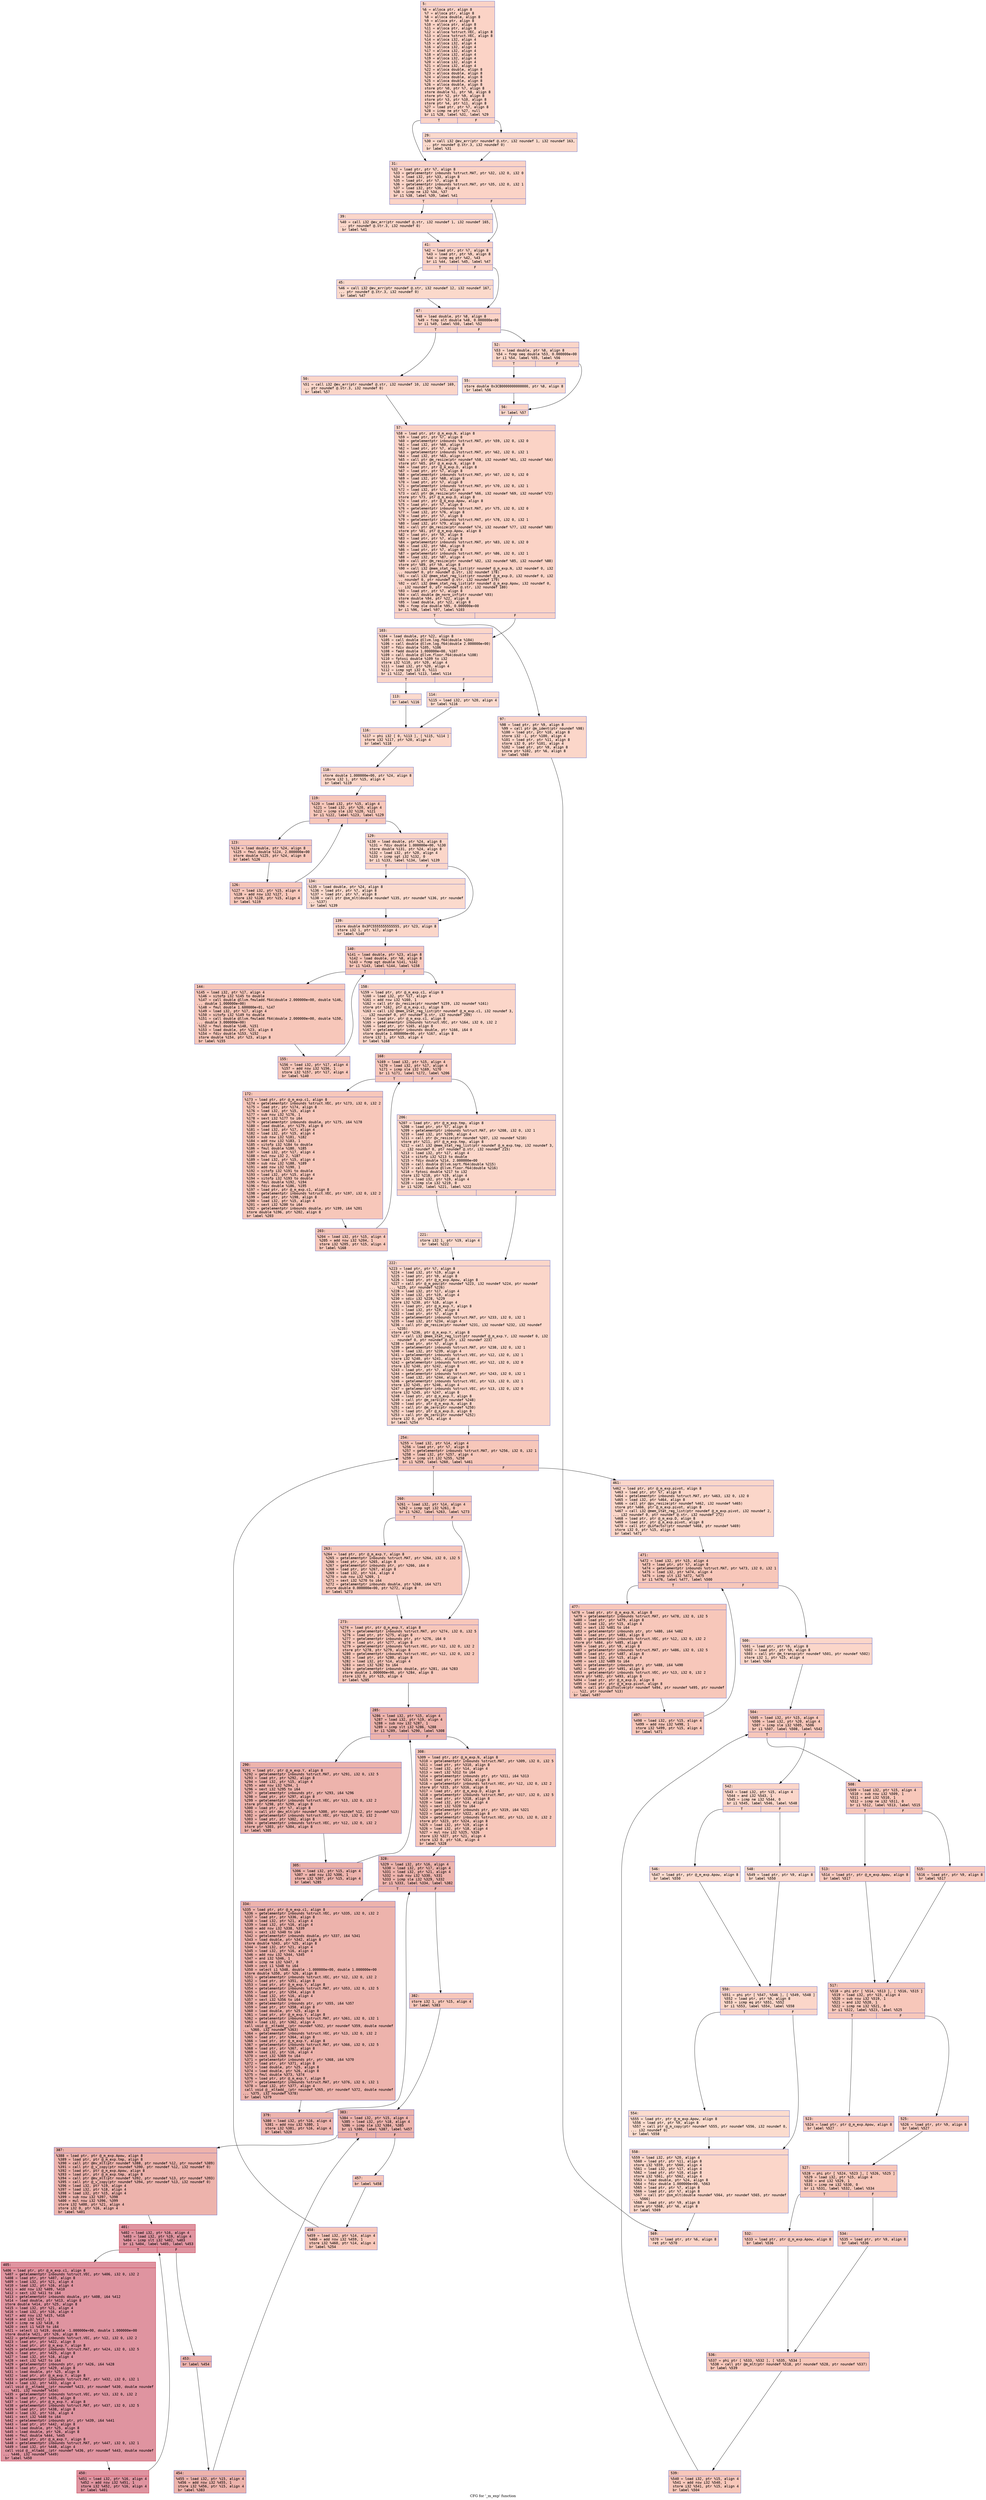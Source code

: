 digraph "CFG for '_m_exp' function" {
	label="CFG for '_m_exp' function";

	Node0x6000000932a0 [shape=record,color="#3d50c3ff", style=filled, fillcolor="#f59c7d70" fontname="Courier",label="{5:\l|  %6 = alloca ptr, align 8\l  %7 = alloca ptr, align 8\l  %8 = alloca double, align 8\l  %9 = alloca ptr, align 8\l  %10 = alloca ptr, align 8\l  %11 = alloca ptr, align 8\l  %12 = alloca %struct.VEC, align 8\l  %13 = alloca %struct.VEC, align 8\l  %14 = alloca i32, align 4\l  %15 = alloca i32, align 4\l  %16 = alloca i32, align 4\l  %17 = alloca i32, align 4\l  %18 = alloca i32, align 4\l  %19 = alloca i32, align 4\l  %20 = alloca i32, align 4\l  %21 = alloca i32, align 4\l  %22 = alloca double, align 8\l  %23 = alloca double, align 8\l  %24 = alloca double, align 8\l  %25 = alloca double, align 8\l  %26 = alloca double, align 8\l  store ptr %0, ptr %7, align 8\l  store double %1, ptr %8, align 8\l  store ptr %2, ptr %9, align 8\l  store ptr %3, ptr %10, align 8\l  store ptr %4, ptr %11, align 8\l  %27 = load ptr, ptr %7, align 8\l  %28 = icmp ne ptr %27, null\l  br i1 %28, label %31, label %29\l|{<s0>T|<s1>F}}"];
	Node0x6000000932a0:s0 -> Node0x600000093340[tooltip="5 -> 31\nProbability 62.50%" ];
	Node0x6000000932a0:s1 -> Node0x6000000932f0[tooltip="5 -> 29\nProbability 37.50%" ];
	Node0x6000000932f0 [shape=record,color="#3d50c3ff", style=filled, fillcolor="#f7a88970" fontname="Courier",label="{29:\l|  %30 = call i32 @ev_err(ptr noundef @.str, i32 noundef 1, i32 noundef 163,\l... ptr noundef @.str.3, i32 noundef 0)\l  br label %31\l}"];
	Node0x6000000932f0 -> Node0x600000093340[tooltip="29 -> 31\nProbability 100.00%" ];
	Node0x600000093340 [shape=record,color="#3d50c3ff", style=filled, fillcolor="#f59c7d70" fontname="Courier",label="{31:\l|  %32 = load ptr, ptr %7, align 8\l  %33 = getelementptr inbounds %struct.MAT, ptr %32, i32 0, i32 0\l  %34 = load i32, ptr %33, align 8\l  %35 = load ptr, ptr %7, align 8\l  %36 = getelementptr inbounds %struct.MAT, ptr %35, i32 0, i32 1\l  %37 = load i32, ptr %36, align 4\l  %38 = icmp ne i32 %34, %37\l  br i1 %38, label %39, label %41\l|{<s0>T|<s1>F}}"];
	Node0x600000093340:s0 -> Node0x600000093390[tooltip="31 -> 39\nProbability 50.00%" ];
	Node0x600000093340:s1 -> Node0x6000000933e0[tooltip="31 -> 41\nProbability 50.00%" ];
	Node0x600000093390 [shape=record,color="#3d50c3ff", style=filled, fillcolor="#f6a38570" fontname="Courier",label="{39:\l|  %40 = call i32 @ev_err(ptr noundef @.str, i32 noundef 1, i32 noundef 165,\l... ptr noundef @.str.3, i32 noundef 0)\l  br label %41\l}"];
	Node0x600000093390 -> Node0x6000000933e0[tooltip="39 -> 41\nProbability 100.00%" ];
	Node0x6000000933e0 [shape=record,color="#3d50c3ff", style=filled, fillcolor="#f59c7d70" fontname="Courier",label="{41:\l|  %42 = load ptr, ptr %7, align 8\l  %43 = load ptr, ptr %9, align 8\l  %44 = icmp eq ptr %42, %43\l  br i1 %44, label %45, label %47\l|{<s0>T|<s1>F}}"];
	Node0x6000000933e0:s0 -> Node0x600000093430[tooltip="41 -> 45\nProbability 37.50%" ];
	Node0x6000000933e0:s1 -> Node0x600000093480[tooltip="41 -> 47\nProbability 62.50%" ];
	Node0x600000093430 [shape=record,color="#3d50c3ff", style=filled, fillcolor="#f7a88970" fontname="Courier",label="{45:\l|  %46 = call i32 @ev_err(ptr noundef @.str, i32 noundef 12, i32 noundef 167,\l... ptr noundef @.str.3, i32 noundef 0)\l  br label %47\l}"];
	Node0x600000093430 -> Node0x600000093480[tooltip="45 -> 47\nProbability 100.00%" ];
	Node0x600000093480 [shape=record,color="#3d50c3ff", style=filled, fillcolor="#f59c7d70" fontname="Courier",label="{47:\l|  %48 = load double, ptr %8, align 8\l  %49 = fcmp olt double %48, 0.000000e+00\l  br i1 %49, label %50, label %52\l|{<s0>T|<s1>F}}"];
	Node0x600000093480:s0 -> Node0x6000000934d0[tooltip="47 -> 50\nProbability 50.00%" ];
	Node0x600000093480:s1 -> Node0x600000093520[tooltip="47 -> 52\nProbability 50.00%" ];
	Node0x6000000934d0 [shape=record,color="#3d50c3ff", style=filled, fillcolor="#f6a38570" fontname="Courier",label="{50:\l|  %51 = call i32 @ev_err(ptr noundef @.str, i32 noundef 10, i32 noundef 169,\l... ptr noundef @.str.3, i32 noundef 0)\l  br label %57\l}"];
	Node0x6000000934d0 -> Node0x600000093610[tooltip="50 -> 57\nProbability 100.00%" ];
	Node0x600000093520 [shape=record,color="#3d50c3ff", style=filled, fillcolor="#f6a38570" fontname="Courier",label="{52:\l|  %53 = load double, ptr %8, align 8\l  %54 = fcmp oeq double %53, 0.000000e+00\l  br i1 %54, label %55, label %56\l|{<s0>T|<s1>F}}"];
	Node0x600000093520:s0 -> Node0x600000093570[tooltip="52 -> 55\nProbability 62.50%" ];
	Node0x600000093520:s1 -> Node0x6000000935c0[tooltip="52 -> 56\nProbability 37.50%" ];
	Node0x600000093570 [shape=record,color="#3d50c3ff", style=filled, fillcolor="#f7ac8e70" fontname="Courier",label="{55:\l|  store double 0x3CB0000000000000, ptr %8, align 8\l  br label %56\l}"];
	Node0x600000093570 -> Node0x6000000935c0[tooltip="55 -> 56\nProbability 100.00%" ];
	Node0x6000000935c0 [shape=record,color="#3d50c3ff", style=filled, fillcolor="#f6a38570" fontname="Courier",label="{56:\l|  br label %57\l}"];
	Node0x6000000935c0 -> Node0x600000093610[tooltip="56 -> 57\nProbability 100.00%" ];
	Node0x600000093610 [shape=record,color="#3d50c3ff", style=filled, fillcolor="#f59c7d70" fontname="Courier",label="{57:\l|  %58 = load ptr, ptr @_m_exp.N, align 8\l  %59 = load ptr, ptr %7, align 8\l  %60 = getelementptr inbounds %struct.MAT, ptr %59, i32 0, i32 0\l  %61 = load i32, ptr %60, align 8\l  %62 = load ptr, ptr %7, align 8\l  %63 = getelementptr inbounds %struct.MAT, ptr %62, i32 0, i32 1\l  %64 = load i32, ptr %63, align 4\l  %65 = call ptr @m_resize(ptr noundef %58, i32 noundef %61, i32 noundef %64)\l  store ptr %65, ptr @_m_exp.N, align 8\l  %66 = load ptr, ptr @_m_exp.D, align 8\l  %67 = load ptr, ptr %7, align 8\l  %68 = getelementptr inbounds %struct.MAT, ptr %67, i32 0, i32 0\l  %69 = load i32, ptr %68, align 8\l  %70 = load ptr, ptr %7, align 8\l  %71 = getelementptr inbounds %struct.MAT, ptr %70, i32 0, i32 1\l  %72 = load i32, ptr %71, align 4\l  %73 = call ptr @m_resize(ptr noundef %66, i32 noundef %69, i32 noundef %72)\l  store ptr %73, ptr @_m_exp.D, align 8\l  %74 = load ptr, ptr @_m_exp.Apow, align 8\l  %75 = load ptr, ptr %7, align 8\l  %76 = getelementptr inbounds %struct.MAT, ptr %75, i32 0, i32 0\l  %77 = load i32, ptr %76, align 8\l  %78 = load ptr, ptr %7, align 8\l  %79 = getelementptr inbounds %struct.MAT, ptr %78, i32 0, i32 1\l  %80 = load i32, ptr %79, align 4\l  %81 = call ptr @m_resize(ptr noundef %74, i32 noundef %77, i32 noundef %80)\l  store ptr %81, ptr @_m_exp.Apow, align 8\l  %82 = load ptr, ptr %9, align 8\l  %83 = load ptr, ptr %7, align 8\l  %84 = getelementptr inbounds %struct.MAT, ptr %83, i32 0, i32 0\l  %85 = load i32, ptr %84, align 8\l  %86 = load ptr, ptr %7, align 8\l  %87 = getelementptr inbounds %struct.MAT, ptr %86, i32 0, i32 1\l  %88 = load i32, ptr %87, align 4\l  %89 = call ptr @m_resize(ptr noundef %82, i32 noundef %85, i32 noundef %88)\l  store ptr %89, ptr %9, align 8\l  %90 = call i32 @mem_stat_reg_list(ptr noundef @_m_exp.N, i32 noundef 0, i32\l... noundef 0, ptr noundef @.str, i32 noundef 178)\l  %91 = call i32 @mem_stat_reg_list(ptr noundef @_m_exp.D, i32 noundef 0, i32\l... noundef 0, ptr noundef @.str, i32 noundef 179)\l  %92 = call i32 @mem_stat_reg_list(ptr noundef @_m_exp.Apow, i32 noundef 0,\l... i32 noundef 0, ptr noundef @.str, i32 noundef 180)\l  %93 = load ptr, ptr %7, align 8\l  %94 = call double @m_norm_inf(ptr noundef %93)\l  store double %94, ptr %22, align 8\l  %95 = load double, ptr %22, align 8\l  %96 = fcmp ole double %95, 0.000000e+00\l  br i1 %96, label %97, label %103\l|{<s0>T|<s1>F}}"];
	Node0x600000093610:s0 -> Node0x600000093660[tooltip="57 -> 97\nProbability 50.00%" ];
	Node0x600000093610:s1 -> Node0x6000000936b0[tooltip="57 -> 103\nProbability 50.00%" ];
	Node0x600000093660 [shape=record,color="#3d50c3ff", style=filled, fillcolor="#f6a38570" fontname="Courier",label="{97:\l|  %98 = load ptr, ptr %9, align 8\l  %99 = call ptr @m_ident(ptr noundef %98)\l  %100 = load ptr, ptr %10, align 8\l  store i32 -1, ptr %100, align 4\l  %101 = load ptr, ptr %11, align 8\l  store i32 0, ptr %101, align 4\l  %102 = load ptr, ptr %9, align 8\l  store ptr %102, ptr %6, align 8\l  br label %569\l}"];
	Node0x600000093660 -> Node0x60000008cb40[tooltip="97 -> 569\nProbability 100.00%" ];
	Node0x6000000936b0 [shape=record,color="#3d50c3ff", style=filled, fillcolor="#f6a38570" fontname="Courier",label="{103:\l|  %104 = load double, ptr %22, align 8\l  %105 = call double @llvm.log.f64(double %104)\l  %106 = call double @llvm.log.f64(double 2.000000e+00)\l  %107 = fdiv double %105, %106\l  %108 = fadd double 1.000000e+00, %107\l  %109 = call double @llvm.floor.f64(double %108)\l  %110 = fptosi double %109 to i32\l  store i32 %110, ptr %20, align 4\l  %111 = load i32, ptr %20, align 4\l  %112 = icmp sgt i32 0, %111\l  br i1 %112, label %113, label %114\l|{<s0>T|<s1>F}}"];
	Node0x6000000936b0:s0 -> Node0x600000093700[tooltip="103 -> 113\nProbability 50.00%" ];
	Node0x6000000936b0:s1 -> Node0x600000093750[tooltip="103 -> 114\nProbability 50.00%" ];
	Node0x600000093700 [shape=record,color="#3d50c3ff", style=filled, fillcolor="#f7ac8e70" fontname="Courier",label="{113:\l|  br label %116\l}"];
	Node0x600000093700 -> Node0x6000000937a0[tooltip="113 -> 116\nProbability 100.00%" ];
	Node0x600000093750 [shape=record,color="#3d50c3ff", style=filled, fillcolor="#f7ac8e70" fontname="Courier",label="{114:\l|  %115 = load i32, ptr %20, align 4\l  br label %116\l}"];
	Node0x600000093750 -> Node0x6000000937a0[tooltip="114 -> 116\nProbability 100.00%" ];
	Node0x6000000937a0 [shape=record,color="#3d50c3ff", style=filled, fillcolor="#f6a38570" fontname="Courier",label="{116:\l|  %117 = phi i32 [ 0, %113 ], [ %115, %114 ]\l  store i32 %117, ptr %20, align 4\l  br label %118\l}"];
	Node0x6000000937a0 -> Node0x6000000937f0[tooltip="116 -> 118\nProbability 100.00%" ];
	Node0x6000000937f0 [shape=record,color="#3d50c3ff", style=filled, fillcolor="#f6a38570" fontname="Courier",label="{118:\l|  store double 1.000000e+00, ptr %24, align 8\l  store i32 1, ptr %15, align 4\l  br label %119\l}"];
	Node0x6000000937f0 -> Node0x600000093840[tooltip="118 -> 119\nProbability 100.00%" ];
	Node0x600000093840 [shape=record,color="#3d50c3ff", style=filled, fillcolor="#ec7f6370" fontname="Courier",label="{119:\l|  %120 = load i32, ptr %15, align 4\l  %121 = load i32, ptr %20, align 4\l  %122 = icmp sle i32 %120, %121\l  br i1 %122, label %123, label %129\l|{<s0>T|<s1>F}}"];
	Node0x600000093840:s0 -> Node0x600000093890[tooltip="119 -> 123\nProbability 96.88%" ];
	Node0x600000093840:s1 -> Node0x600000093930[tooltip="119 -> 129\nProbability 3.12%" ];
	Node0x600000093890 [shape=record,color="#3d50c3ff", style=filled, fillcolor="#ec7f6370" fontname="Courier",label="{123:\l|  %124 = load double, ptr %24, align 8\l  %125 = fmul double %124, 2.000000e+00\l  store double %125, ptr %24, align 8\l  br label %126\l}"];
	Node0x600000093890 -> Node0x6000000938e0[tooltip="123 -> 126\nProbability 100.00%" ];
	Node0x6000000938e0 [shape=record,color="#3d50c3ff", style=filled, fillcolor="#ec7f6370" fontname="Courier",label="{126:\l|  %127 = load i32, ptr %15, align 4\l  %128 = add nsw i32 %127, 1\l  store i32 %128, ptr %15, align 4\l  br label %119\l}"];
	Node0x6000000938e0 -> Node0x600000093840[tooltip="126 -> 119\nProbability 100.00%" ];
	Node0x600000093930 [shape=record,color="#3d50c3ff", style=filled, fillcolor="#f6a38570" fontname="Courier",label="{129:\l|  %130 = load double, ptr %24, align 8\l  %131 = fdiv double 1.000000e+00, %130\l  store double %131, ptr %24, align 8\l  %132 = load i32, ptr %20, align 4\l  %133 = icmp sgt i32 %132, 0\l  br i1 %133, label %134, label %139\l|{<s0>T|<s1>F}}"];
	Node0x600000093930:s0 -> Node0x600000093980[tooltip="129 -> 134\nProbability 62.50%" ];
	Node0x600000093930:s1 -> Node0x6000000939d0[tooltip="129 -> 139\nProbability 37.50%" ];
	Node0x600000093980 [shape=record,color="#3d50c3ff", style=filled, fillcolor="#f7ac8e70" fontname="Courier",label="{134:\l|  %135 = load double, ptr %24, align 8\l  %136 = load ptr, ptr %7, align 8\l  %137 = load ptr, ptr %7, align 8\l  %138 = call ptr @sm_mlt(double noundef %135, ptr noundef %136, ptr noundef\l... %137)\l  br label %139\l}"];
	Node0x600000093980 -> Node0x6000000939d0[tooltip="134 -> 139\nProbability 100.00%" ];
	Node0x6000000939d0 [shape=record,color="#3d50c3ff", style=filled, fillcolor="#f6a38570" fontname="Courier",label="{139:\l|  store double 0x3FC5555555555555, ptr %23, align 8\l  store i32 1, ptr %17, align 4\l  br label %140\l}"];
	Node0x6000000939d0 -> Node0x600000093a20[tooltip="139 -> 140\nProbability 100.00%" ];
	Node0x600000093a20 [shape=record,color="#3d50c3ff", style=filled, fillcolor="#ec7f6370" fontname="Courier",label="{140:\l|  %141 = load double, ptr %23, align 8\l  %142 = load double, ptr %8, align 8\l  %143 = fcmp ogt double %141, %142\l  br i1 %143, label %144, label %158\l|{<s0>T|<s1>F}}"];
	Node0x600000093a20:s0 -> Node0x600000093a70[tooltip="140 -> 144\nProbability 96.88%" ];
	Node0x600000093a20:s1 -> Node0x600000093b10[tooltip="140 -> 158\nProbability 3.12%" ];
	Node0x600000093a70 [shape=record,color="#3d50c3ff", style=filled, fillcolor="#ec7f6370" fontname="Courier",label="{144:\l|  %145 = load i32, ptr %17, align 4\l  %146 = sitofp i32 %145 to double\l  %147 = call double @llvm.fmuladd.f64(double 2.000000e+00, double %146,\l... double 1.000000e+00)\l  %148 = fmul double 1.600000e+01, %147\l  %149 = load i32, ptr %17, align 4\l  %150 = sitofp i32 %149 to double\l  %151 = call double @llvm.fmuladd.f64(double 2.000000e+00, double %150,\l... double 3.000000e+00)\l  %152 = fmul double %148, %151\l  %153 = load double, ptr %23, align 8\l  %154 = fdiv double %153, %152\l  store double %154, ptr %23, align 8\l  br label %155\l}"];
	Node0x600000093a70 -> Node0x600000093ac0[tooltip="144 -> 155\nProbability 100.00%" ];
	Node0x600000093ac0 [shape=record,color="#3d50c3ff", style=filled, fillcolor="#ec7f6370" fontname="Courier",label="{155:\l|  %156 = load i32, ptr %17, align 4\l  %157 = add nsw i32 %156, 1\l  store i32 %157, ptr %17, align 4\l  br label %140\l}"];
	Node0x600000093ac0 -> Node0x600000093a20[tooltip="155 -> 140\nProbability 100.00%" ];
	Node0x600000093b10 [shape=record,color="#3d50c3ff", style=filled, fillcolor="#f6a38570" fontname="Courier",label="{158:\l|  %159 = load ptr, ptr @_m_exp.c1, align 8\l  %160 = load i32, ptr %17, align 4\l  %161 = add nsw i32 %160, 1\l  %162 = call ptr @v_resize(ptr noundef %159, i32 noundef %161)\l  store ptr %162, ptr @_m_exp.c1, align 8\l  %163 = call i32 @mem_stat_reg_list(ptr noundef @_m_exp.c1, i32 noundef 3,\l... i32 noundef 0, ptr noundef @.str, i32 noundef 209)\l  %164 = load ptr, ptr @_m_exp.c1, align 8\l  %165 = getelementptr inbounds %struct.VEC, ptr %164, i32 0, i32 2\l  %166 = load ptr, ptr %165, align 8\l  %167 = getelementptr inbounds double, ptr %166, i64 0\l  store double 1.000000e+00, ptr %167, align 8\l  store i32 1, ptr %15, align 4\l  br label %168\l}"];
	Node0x600000093b10 -> Node0x600000093b60[tooltip="158 -> 168\nProbability 100.00%" ];
	Node0x600000093b60 [shape=record,color="#3d50c3ff", style=filled, fillcolor="#ec7f6370" fontname="Courier",label="{168:\l|  %169 = load i32, ptr %15, align 4\l  %170 = load i32, ptr %17, align 4\l  %171 = icmp sle i32 %169, %170\l  br i1 %171, label %172, label %206\l|{<s0>T|<s1>F}}"];
	Node0x600000093b60:s0 -> Node0x600000093bb0[tooltip="168 -> 172\nProbability 96.88%" ];
	Node0x600000093b60:s1 -> Node0x600000093c50[tooltip="168 -> 206\nProbability 3.12%" ];
	Node0x600000093bb0 [shape=record,color="#3d50c3ff", style=filled, fillcolor="#ec7f6370" fontname="Courier",label="{172:\l|  %173 = load ptr, ptr @_m_exp.c1, align 8\l  %174 = getelementptr inbounds %struct.VEC, ptr %173, i32 0, i32 2\l  %175 = load ptr, ptr %174, align 8\l  %176 = load i32, ptr %15, align 4\l  %177 = sub nsw i32 %176, 1\l  %178 = sext i32 %177 to i64\l  %179 = getelementptr inbounds double, ptr %175, i64 %178\l  %180 = load double, ptr %179, align 8\l  %181 = load i32, ptr %17, align 4\l  %182 = load i32, ptr %15, align 4\l  %183 = sub nsw i32 %181, %182\l  %184 = add nsw i32 %183, 1\l  %185 = sitofp i32 %184 to double\l  %186 = fmul double %180, %185\l  %187 = load i32, ptr %17, align 4\l  %188 = mul nsw i32 2, %187\l  %189 = load i32, ptr %15, align 4\l  %190 = sub nsw i32 %188, %189\l  %191 = add nsw i32 %190, 1\l  %192 = sitofp i32 %191 to double\l  %193 = load i32, ptr %15, align 4\l  %194 = sitofp i32 %193 to double\l  %195 = fmul double %192, %194\l  %196 = fdiv double %186, %195\l  %197 = load ptr, ptr @_m_exp.c1, align 8\l  %198 = getelementptr inbounds %struct.VEC, ptr %197, i32 0, i32 2\l  %199 = load ptr, ptr %198, align 8\l  %200 = load i32, ptr %15, align 4\l  %201 = sext i32 %200 to i64\l  %202 = getelementptr inbounds double, ptr %199, i64 %201\l  store double %196, ptr %202, align 8\l  br label %203\l}"];
	Node0x600000093bb0 -> Node0x600000093c00[tooltip="172 -> 203\nProbability 100.00%" ];
	Node0x600000093c00 [shape=record,color="#3d50c3ff", style=filled, fillcolor="#ec7f6370" fontname="Courier",label="{203:\l|  %204 = load i32, ptr %15, align 4\l  %205 = add nsw i32 %204, 1\l  store i32 %205, ptr %15, align 4\l  br label %168\l}"];
	Node0x600000093c00 -> Node0x600000093b60[tooltip="203 -> 168\nProbability 100.00%" ];
	Node0x600000093c50 [shape=record,color="#3d50c3ff", style=filled, fillcolor="#f6a38570" fontname="Courier",label="{206:\l|  %207 = load ptr, ptr @_m_exp.tmp, align 8\l  %208 = load ptr, ptr %7, align 8\l  %209 = getelementptr inbounds %struct.MAT, ptr %208, i32 0, i32 1\l  %210 = load i32, ptr %209, align 4\l  %211 = call ptr @v_resize(ptr noundef %207, i32 noundef %210)\l  store ptr %211, ptr @_m_exp.tmp, align 8\l  %212 = call i32 @mem_stat_reg_list(ptr noundef @_m_exp.tmp, i32 noundef 3,\l... i32 noundef 0, ptr noundef @.str, i32 noundef 215)\l  %213 = load i32, ptr %17, align 4\l  %214 = sitofp i32 %213 to double\l  %215 = fdiv double %214, 2.000000e+00\l  %216 = call double @llvm.sqrt.f64(double %215)\l  %217 = call double @llvm.floor.f64(double %216)\l  %218 = fptosi double %217 to i32\l  store i32 %218, ptr %19, align 4\l  %219 = load i32, ptr %19, align 4\l  %220 = icmp sle i32 %219, 0\l  br i1 %220, label %221, label %222\l|{<s0>T|<s1>F}}"];
	Node0x600000093c50:s0 -> Node0x600000093ca0[tooltip="206 -> 221\nProbability 50.00%" ];
	Node0x600000093c50:s1 -> Node0x600000093cf0[tooltip="206 -> 222\nProbability 50.00%" ];
	Node0x600000093ca0 [shape=record,color="#3d50c3ff", style=filled, fillcolor="#f7ac8e70" fontname="Courier",label="{221:\l|  store i32 1, ptr %19, align 4\l  br label %222\l}"];
	Node0x600000093ca0 -> Node0x600000093cf0[tooltip="221 -> 222\nProbability 100.00%" ];
	Node0x600000093cf0 [shape=record,color="#3d50c3ff", style=filled, fillcolor="#f6a38570" fontname="Courier",label="{222:\l|  %223 = load ptr, ptr %7, align 8\l  %224 = load i32, ptr %19, align 4\l  %225 = load ptr, ptr %9, align 8\l  %226 = load ptr, ptr @_m_exp.Apow, align 8\l  %227 = call ptr @_m_pow(ptr noundef %223, i32 noundef %224, ptr noundef\l... %225, ptr noundef %226)\l  %228 = load i32, ptr %17, align 4\l  %229 = load i32, ptr %19, align 4\l  %230 = sdiv i32 %228, %229\l  store i32 %230, ptr %18, align 4\l  %231 = load ptr, ptr @_m_exp.Y, align 8\l  %232 = load i32, ptr %19, align 4\l  %233 = load ptr, ptr %7, align 8\l  %234 = getelementptr inbounds %struct.MAT, ptr %233, i32 0, i32 1\l  %235 = load i32, ptr %234, align 4\l  %236 = call ptr @m_resize(ptr noundef %231, i32 noundef %232, i32 noundef\l... %235)\l  store ptr %236, ptr @_m_exp.Y, align 8\l  %237 = call i32 @mem_stat_reg_list(ptr noundef @_m_exp.Y, i32 noundef 0, i32\l... noundef 0, ptr noundef @.str, i32 noundef 223)\l  %238 = load ptr, ptr %7, align 8\l  %239 = getelementptr inbounds %struct.MAT, ptr %238, i32 0, i32 1\l  %240 = load i32, ptr %239, align 4\l  %241 = getelementptr inbounds %struct.VEC, ptr %12, i32 0, i32 1\l  store i32 %240, ptr %241, align 4\l  %242 = getelementptr inbounds %struct.VEC, ptr %12, i32 0, i32 0\l  store i32 %240, ptr %242, align 8\l  %243 = load ptr, ptr %7, align 8\l  %244 = getelementptr inbounds %struct.MAT, ptr %243, i32 0, i32 1\l  %245 = load i32, ptr %244, align 4\l  %246 = getelementptr inbounds %struct.VEC, ptr %13, i32 0, i32 1\l  store i32 %245, ptr %246, align 4\l  %247 = getelementptr inbounds %struct.VEC, ptr %13, i32 0, i32 0\l  store i32 %245, ptr %247, align 8\l  %248 = load ptr, ptr @_m_exp.Y, align 8\l  %249 = call ptr @m_zero(ptr noundef %248)\l  %250 = load ptr, ptr @_m_exp.N, align 8\l  %251 = call ptr @m_zero(ptr noundef %250)\l  %252 = load ptr, ptr @_m_exp.D, align 8\l  %253 = call ptr @m_zero(ptr noundef %252)\l  store i32 0, ptr %14, align 4\l  br label %254\l}"];
	Node0x600000093cf0 -> Node0x600000093d40[tooltip="222 -> 254\nProbability 100.00%" ];
	Node0x600000093d40 [shape=record,color="#3d50c3ff", style=filled, fillcolor="#ec7f6370" fontname="Courier",label="{254:\l|  %255 = load i32, ptr %14, align 4\l  %256 = load ptr, ptr %7, align 8\l  %257 = getelementptr inbounds %struct.MAT, ptr %256, i32 0, i32 1\l  %258 = load i32, ptr %257, align 4\l  %259 = icmp ult i32 %255, %258\l  br i1 %259, label %260, label %461\l|{<s0>T|<s1>F}}"];
	Node0x600000093d40:s0 -> Node0x600000093d90[tooltip="254 -> 260\nProbability 96.88%" ];
	Node0x600000093d40:s1 -> Node0x60000008c410[tooltip="254 -> 461\nProbability 3.12%" ];
	Node0x600000093d90 [shape=record,color="#3d50c3ff", style=filled, fillcolor="#ec7f6370" fontname="Courier",label="{260:\l|  %261 = load i32, ptr %14, align 4\l  %262 = icmp sgt i32 %261, 0\l  br i1 %262, label %263, label %273\l|{<s0>T|<s1>F}}"];
	Node0x600000093d90:s0 -> Node0x600000093de0[tooltip="260 -> 263\nProbability 62.50%" ];
	Node0x600000093d90:s1 -> Node0x600000093e30[tooltip="260 -> 273\nProbability 37.50%" ];
	Node0x600000093de0 [shape=record,color="#3d50c3ff", style=filled, fillcolor="#ed836670" fontname="Courier",label="{263:\l|  %264 = load ptr, ptr @_m_exp.Y, align 8\l  %265 = getelementptr inbounds %struct.MAT, ptr %264, i32 0, i32 5\l  %266 = load ptr, ptr %265, align 8\l  %267 = getelementptr inbounds ptr, ptr %266, i64 0\l  %268 = load ptr, ptr %267, align 8\l  %269 = load i32, ptr %14, align 4\l  %270 = sub nsw i32 %269, 1\l  %271 = sext i32 %270 to i64\l  %272 = getelementptr inbounds double, ptr %268, i64 %271\l  store double 0.000000e+00, ptr %272, align 8\l  br label %273\l}"];
	Node0x600000093de0 -> Node0x600000093e30[tooltip="263 -> 273\nProbability 100.00%" ];
	Node0x600000093e30 [shape=record,color="#3d50c3ff", style=filled, fillcolor="#ec7f6370" fontname="Courier",label="{273:\l|  %274 = load ptr, ptr @_m_exp.Y, align 8\l  %275 = getelementptr inbounds %struct.MAT, ptr %274, i32 0, i32 5\l  %276 = load ptr, ptr %275, align 8\l  %277 = getelementptr inbounds ptr, ptr %276, i64 0\l  %278 = load ptr, ptr %277, align 8\l  %279 = getelementptr inbounds %struct.VEC, ptr %12, i32 0, i32 2\l  store ptr %278, ptr %279, align 8\l  %280 = getelementptr inbounds %struct.VEC, ptr %12, i32 0, i32 2\l  %281 = load ptr, ptr %280, align 8\l  %282 = load i32, ptr %14, align 4\l  %283 = sext i32 %282 to i64\l  %284 = getelementptr inbounds double, ptr %281, i64 %283\l  store double 1.000000e+00, ptr %284, align 8\l  store i32 0, ptr %15, align 4\l  br label %285\l}"];
	Node0x600000093e30 -> Node0x600000093e80[tooltip="273 -> 285\nProbability 100.00%" ];
	Node0x600000093e80 [shape=record,color="#3d50c3ff", style=filled, fillcolor="#d6524470" fontname="Courier",label="{285:\l|  %286 = load i32, ptr %15, align 4\l  %287 = load i32, ptr %19, align 4\l  %288 = sub nsw i32 %287, 1\l  %289 = icmp slt i32 %286, %288\l  br i1 %289, label %290, label %308\l|{<s0>T|<s1>F}}"];
	Node0x600000093e80:s0 -> Node0x600000093ed0[tooltip="285 -> 290\nProbability 96.88%" ];
	Node0x600000093e80:s1 -> Node0x600000093f70[tooltip="285 -> 308\nProbability 3.12%" ];
	Node0x600000093ed0 [shape=record,color="#3d50c3ff", style=filled, fillcolor="#d6524470" fontname="Courier",label="{290:\l|  %291 = load ptr, ptr @_m_exp.Y, align 8\l  %292 = getelementptr inbounds %struct.MAT, ptr %291, i32 0, i32 5\l  %293 = load ptr, ptr %292, align 8\l  %294 = load i32, ptr %15, align 4\l  %295 = add nsw i32 %294, 1\l  %296 = sext i32 %295 to i64\l  %297 = getelementptr inbounds ptr, ptr %293, i64 %296\l  %298 = load ptr, ptr %297, align 8\l  %299 = getelementptr inbounds %struct.VEC, ptr %13, i32 0, i32 2\l  store ptr %298, ptr %299, align 8\l  %300 = load ptr, ptr %7, align 8\l  %301 = call ptr @mv_mlt(ptr noundef %300, ptr noundef %12, ptr noundef %13)\l  %302 = getelementptr inbounds %struct.VEC, ptr %13, i32 0, i32 2\l  %303 = load ptr, ptr %302, align 8\l  %304 = getelementptr inbounds %struct.VEC, ptr %12, i32 0, i32 2\l  store ptr %303, ptr %304, align 8\l  br label %305\l}"];
	Node0x600000093ed0 -> Node0x600000093f20[tooltip="290 -> 305\nProbability 100.00%" ];
	Node0x600000093f20 [shape=record,color="#3d50c3ff", style=filled, fillcolor="#d6524470" fontname="Courier",label="{305:\l|  %306 = load i32, ptr %15, align 4\l  %307 = add nsw i32 %306, 1\l  store i32 %307, ptr %15, align 4\l  br label %285\l}"];
	Node0x600000093f20 -> Node0x600000093e80[tooltip="305 -> 285\nProbability 100.00%" ];
	Node0x600000093f70 [shape=record,color="#3d50c3ff", style=filled, fillcolor="#ec7f6370" fontname="Courier",label="{308:\l|  %309 = load ptr, ptr @_m_exp.N, align 8\l  %310 = getelementptr inbounds %struct.MAT, ptr %309, i32 0, i32 5\l  %311 = load ptr, ptr %310, align 8\l  %312 = load i32, ptr %14, align 4\l  %313 = sext i32 %312 to i64\l  %314 = getelementptr inbounds ptr, ptr %311, i64 %313\l  %315 = load ptr, ptr %314, align 8\l  %316 = getelementptr inbounds %struct.VEC, ptr %12, i32 0, i32 2\l  store ptr %315, ptr %316, align 8\l  %317 = load ptr, ptr @_m_exp.D, align 8\l  %318 = getelementptr inbounds %struct.MAT, ptr %317, i32 0, i32 5\l  %319 = load ptr, ptr %318, align 8\l  %320 = load i32, ptr %14, align 4\l  %321 = sext i32 %320 to i64\l  %322 = getelementptr inbounds ptr, ptr %319, i64 %321\l  %323 = load ptr, ptr %322, align 8\l  %324 = getelementptr inbounds %struct.VEC, ptr %13, i32 0, i32 2\l  store ptr %323, ptr %324, align 8\l  %325 = load i32, ptr %19, align 4\l  %326 = load i32, ptr %18, align 4\l  %327 = mul nsw i32 %325, %326\l  store i32 %327, ptr %21, align 4\l  store i32 0, ptr %16, align 4\l  br label %328\l}"];
	Node0x600000093f70 -> Node0x60000008c000[tooltip="308 -> 328\nProbability 100.00%" ];
	Node0x60000008c000 [shape=record,color="#3d50c3ff", style=filled, fillcolor="#d6524470" fontname="Courier",label="{328:\l|  %329 = load i32, ptr %16, align 4\l  %330 = load i32, ptr %17, align 4\l  %331 = load i32, ptr %21, align 4\l  %332 = sub nsw i32 %330, %331\l  %333 = icmp sle i32 %329, %332\l  br i1 %333, label %334, label %382\l|{<s0>T|<s1>F}}"];
	Node0x60000008c000:s0 -> Node0x60000008c050[tooltip="328 -> 334\nProbability 96.88%" ];
	Node0x60000008c000:s1 -> Node0x60000008c0f0[tooltip="328 -> 382\nProbability 3.12%" ];
	Node0x60000008c050 [shape=record,color="#3d50c3ff", style=filled, fillcolor="#d6524470" fontname="Courier",label="{334:\l|  %335 = load ptr, ptr @_m_exp.c1, align 8\l  %336 = getelementptr inbounds %struct.VEC, ptr %335, i32 0, i32 2\l  %337 = load ptr, ptr %336, align 8\l  %338 = load i32, ptr %21, align 4\l  %339 = load i32, ptr %16, align 4\l  %340 = add nsw i32 %338, %339\l  %341 = sext i32 %340 to i64\l  %342 = getelementptr inbounds double, ptr %337, i64 %341\l  %343 = load double, ptr %342, align 8\l  store double %343, ptr %25, align 8\l  %344 = load i32, ptr %21, align 4\l  %345 = load i32, ptr %16, align 4\l  %346 = add nsw i32 %344, %345\l  %347 = and i32 %346, 1\l  %348 = icmp ne i32 %347, 0\l  %349 = zext i1 %348 to i64\l  %350 = select i1 %348, double -1.000000e+00, double 1.000000e+00\l  store double %350, ptr %26, align 8\l  %351 = getelementptr inbounds %struct.VEC, ptr %12, i32 0, i32 2\l  %352 = load ptr, ptr %351, align 8\l  %353 = load ptr, ptr @_m_exp.Y, align 8\l  %354 = getelementptr inbounds %struct.MAT, ptr %353, i32 0, i32 5\l  %355 = load ptr, ptr %354, align 8\l  %356 = load i32, ptr %16, align 4\l  %357 = sext i32 %356 to i64\l  %358 = getelementptr inbounds ptr, ptr %355, i64 %357\l  %359 = load ptr, ptr %358, align 8\l  %360 = load double, ptr %25, align 8\l  %361 = load ptr, ptr @_m_exp.Y, align 8\l  %362 = getelementptr inbounds %struct.MAT, ptr %361, i32 0, i32 1\l  %363 = load i32, ptr %362, align 4\l  call void @__mltadd__(ptr noundef %352, ptr noundef %359, double noundef\l... %360, i32 noundef %363)\l  %364 = getelementptr inbounds %struct.VEC, ptr %13, i32 0, i32 2\l  %365 = load ptr, ptr %364, align 8\l  %366 = load ptr, ptr @_m_exp.Y, align 8\l  %367 = getelementptr inbounds %struct.MAT, ptr %366, i32 0, i32 5\l  %368 = load ptr, ptr %367, align 8\l  %369 = load i32, ptr %16, align 4\l  %370 = sext i32 %369 to i64\l  %371 = getelementptr inbounds ptr, ptr %368, i64 %370\l  %372 = load ptr, ptr %371, align 8\l  %373 = load double, ptr %25, align 8\l  %374 = load double, ptr %26, align 8\l  %375 = fmul double %373, %374\l  %376 = load ptr, ptr @_m_exp.Y, align 8\l  %377 = getelementptr inbounds %struct.MAT, ptr %376, i32 0, i32 1\l  %378 = load i32, ptr %377, align 4\l  call void @__mltadd__(ptr noundef %365, ptr noundef %372, double noundef\l... %375, i32 noundef %378)\l  br label %379\l}"];
	Node0x60000008c050 -> Node0x60000008c0a0[tooltip="334 -> 379\nProbability 100.00%" ];
	Node0x60000008c0a0 [shape=record,color="#3d50c3ff", style=filled, fillcolor="#d6524470" fontname="Courier",label="{379:\l|  %380 = load i32, ptr %16, align 4\l  %381 = add nsw i32 %380, 1\l  store i32 %381, ptr %16, align 4\l  br label %328\l}"];
	Node0x60000008c0a0 -> Node0x60000008c000[tooltip="379 -> 328\nProbability 100.00%" ];
	Node0x60000008c0f0 [shape=record,color="#3d50c3ff", style=filled, fillcolor="#ec7f6370" fontname="Courier",label="{382:\l|  store i32 1, ptr %15, align 4\l  br label %383\l}"];
	Node0x60000008c0f0 -> Node0x60000008c140[tooltip="382 -> 383\nProbability 100.00%" ];
	Node0x60000008c140 [shape=record,color="#3d50c3ff", style=filled, fillcolor="#d6524470" fontname="Courier",label="{383:\l|  %384 = load i32, ptr %15, align 4\l  %385 = load i32, ptr %18, align 4\l  %386 = icmp sle i32 %384, %385\l  br i1 %386, label %387, label %457\l|{<s0>T|<s1>F}}"];
	Node0x60000008c140:s0 -> Node0x60000008c190[tooltip="383 -> 387\nProbability 96.88%" ];
	Node0x60000008c140:s1 -> Node0x60000008c370[tooltip="383 -> 457\nProbability 3.12%" ];
	Node0x60000008c190 [shape=record,color="#3d50c3ff", style=filled, fillcolor="#d6524470" fontname="Courier",label="{387:\l|  %388 = load ptr, ptr @_m_exp.Apow, align 8\l  %389 = load ptr, ptr @_m_exp.tmp, align 8\l  %390 = call ptr @mv_mlt(ptr noundef %388, ptr noundef %12, ptr noundef %389)\l  %391 = call ptr @_v_copy(ptr noundef %390, ptr noundef %12, i32 noundef 0)\l  %392 = load ptr, ptr @_m_exp.Apow, align 8\l  %393 = load ptr, ptr @_m_exp.tmp, align 8\l  %394 = call ptr @mv_mlt(ptr noundef %392, ptr noundef %13, ptr noundef %393)\l  %395 = call ptr @_v_copy(ptr noundef %394, ptr noundef %13, i32 noundef 0)\l  %396 = load i32, ptr %19, align 4\l  %397 = load i32, ptr %18, align 4\l  %398 = load i32, ptr %15, align 4\l  %399 = sub nsw i32 %397, %398\l  %400 = mul nsw i32 %396, %399\l  store i32 %400, ptr %21, align 4\l  store i32 0, ptr %16, align 4\l  br label %401\l}"];
	Node0x60000008c190 -> Node0x60000008c1e0[tooltip="387 -> 401\nProbability 100.00%" ];
	Node0x60000008c1e0 [shape=record,color="#b70d28ff", style=filled, fillcolor="#b70d2870" fontname="Courier",label="{401:\l|  %402 = load i32, ptr %16, align 4\l  %403 = load i32, ptr %19, align 4\l  %404 = icmp slt i32 %402, %403\l  br i1 %404, label %405, label %453\l|{<s0>T|<s1>F}}"];
	Node0x60000008c1e0:s0 -> Node0x60000008c230[tooltip="401 -> 405\nProbability 96.88%" ];
	Node0x60000008c1e0:s1 -> Node0x60000008c2d0[tooltip="401 -> 453\nProbability 3.12%" ];
	Node0x60000008c230 [shape=record,color="#b70d28ff", style=filled, fillcolor="#b70d2870" fontname="Courier",label="{405:\l|  %406 = load ptr, ptr @_m_exp.c1, align 8\l  %407 = getelementptr inbounds %struct.VEC, ptr %406, i32 0, i32 2\l  %408 = load ptr, ptr %407, align 8\l  %409 = load i32, ptr %21, align 4\l  %410 = load i32, ptr %16, align 4\l  %411 = add nsw i32 %409, %410\l  %412 = sext i32 %411 to i64\l  %413 = getelementptr inbounds double, ptr %408, i64 %412\l  %414 = load double, ptr %413, align 8\l  store double %414, ptr %25, align 8\l  %415 = load i32, ptr %21, align 4\l  %416 = load i32, ptr %16, align 4\l  %417 = add nsw i32 %415, %416\l  %418 = and i32 %417, 1\l  %419 = icmp ne i32 %418, 0\l  %420 = zext i1 %419 to i64\l  %421 = select i1 %419, double -1.000000e+00, double 1.000000e+00\l  store double %421, ptr %26, align 8\l  %422 = getelementptr inbounds %struct.VEC, ptr %12, i32 0, i32 2\l  %423 = load ptr, ptr %422, align 8\l  %424 = load ptr, ptr @_m_exp.Y, align 8\l  %425 = getelementptr inbounds %struct.MAT, ptr %424, i32 0, i32 5\l  %426 = load ptr, ptr %425, align 8\l  %427 = load i32, ptr %16, align 4\l  %428 = sext i32 %427 to i64\l  %429 = getelementptr inbounds ptr, ptr %426, i64 %428\l  %430 = load ptr, ptr %429, align 8\l  %431 = load double, ptr %25, align 8\l  %432 = load ptr, ptr @_m_exp.Y, align 8\l  %433 = getelementptr inbounds %struct.MAT, ptr %432, i32 0, i32 1\l  %434 = load i32, ptr %433, align 4\l  call void @__mltadd__(ptr noundef %423, ptr noundef %430, double noundef\l... %431, i32 noundef %434)\l  %435 = getelementptr inbounds %struct.VEC, ptr %13, i32 0, i32 2\l  %436 = load ptr, ptr %435, align 8\l  %437 = load ptr, ptr @_m_exp.Y, align 8\l  %438 = getelementptr inbounds %struct.MAT, ptr %437, i32 0, i32 5\l  %439 = load ptr, ptr %438, align 8\l  %440 = load i32, ptr %16, align 4\l  %441 = sext i32 %440 to i64\l  %442 = getelementptr inbounds ptr, ptr %439, i64 %441\l  %443 = load ptr, ptr %442, align 8\l  %444 = load double, ptr %25, align 8\l  %445 = load double, ptr %26, align 8\l  %446 = fmul double %444, %445\l  %447 = load ptr, ptr @_m_exp.Y, align 8\l  %448 = getelementptr inbounds %struct.MAT, ptr %447, i32 0, i32 1\l  %449 = load i32, ptr %448, align 4\l  call void @__mltadd__(ptr noundef %436, ptr noundef %443, double noundef\l... %446, i32 noundef %449)\l  br label %450\l}"];
	Node0x60000008c230 -> Node0x60000008c280[tooltip="405 -> 450\nProbability 100.00%" ];
	Node0x60000008c280 [shape=record,color="#b70d28ff", style=filled, fillcolor="#b70d2870" fontname="Courier",label="{450:\l|  %451 = load i32, ptr %16, align 4\l  %452 = add nsw i32 %451, 1\l  store i32 %452, ptr %16, align 4\l  br label %401\l}"];
	Node0x60000008c280 -> Node0x60000008c1e0[tooltip="450 -> 401\nProbability 100.00%" ];
	Node0x60000008c2d0 [shape=record,color="#3d50c3ff", style=filled, fillcolor="#d6524470" fontname="Courier",label="{453:\l|  br label %454\l}"];
	Node0x60000008c2d0 -> Node0x60000008c320[tooltip="453 -> 454\nProbability 100.00%" ];
	Node0x60000008c320 [shape=record,color="#3d50c3ff", style=filled, fillcolor="#d6524470" fontname="Courier",label="{454:\l|  %455 = load i32, ptr %15, align 4\l  %456 = add nsw i32 %455, 1\l  store i32 %456, ptr %15, align 4\l  br label %383\l}"];
	Node0x60000008c320 -> Node0x60000008c140[tooltip="454 -> 383\nProbability 100.00%" ];
	Node0x60000008c370 [shape=record,color="#3d50c3ff", style=filled, fillcolor="#ec7f6370" fontname="Courier",label="{457:\l|  br label %458\l}"];
	Node0x60000008c370 -> Node0x60000008c3c0[tooltip="457 -> 458\nProbability 100.00%" ];
	Node0x60000008c3c0 [shape=record,color="#3d50c3ff", style=filled, fillcolor="#ec7f6370" fontname="Courier",label="{458:\l|  %459 = load i32, ptr %14, align 4\l  %460 = add nsw i32 %459, 1\l  store i32 %460, ptr %14, align 4\l  br label %254\l}"];
	Node0x60000008c3c0 -> Node0x600000093d40[tooltip="458 -> 254\nProbability 100.00%" ];
	Node0x60000008c410 [shape=record,color="#3d50c3ff", style=filled, fillcolor="#f6a38570" fontname="Courier",label="{461:\l|  %462 = load ptr, ptr @_m_exp.pivot, align 8\l  %463 = load ptr, ptr %7, align 8\l  %464 = getelementptr inbounds %struct.MAT, ptr %463, i32 0, i32 0\l  %465 = load i32, ptr %464, align 8\l  %466 = call ptr @px_resize(ptr noundef %462, i32 noundef %465)\l  store ptr %466, ptr @_m_exp.pivot, align 8\l  %467 = call i32 @mem_stat_reg_list(ptr noundef @_m_exp.pivot, i32 noundef 2,\l... i32 noundef 0, ptr noundef @.str, i32 noundef 272)\l  %468 = load ptr, ptr @_m_exp.D, align 8\l  %469 = load ptr, ptr @_m_exp.pivot, align 8\l  %470 = call ptr @LUfactor(ptr noundef %468, ptr noundef %469)\l  store i32 0, ptr %15, align 4\l  br label %471\l}"];
	Node0x60000008c410 -> Node0x60000008c460[tooltip="461 -> 471\nProbability 100.00%" ];
	Node0x60000008c460 [shape=record,color="#3d50c3ff", style=filled, fillcolor="#ec7f6370" fontname="Courier",label="{471:\l|  %472 = load i32, ptr %15, align 4\l  %473 = load ptr, ptr %7, align 8\l  %474 = getelementptr inbounds %struct.MAT, ptr %473, i32 0, i32 1\l  %475 = load i32, ptr %474, align 4\l  %476 = icmp ult i32 %472, %475\l  br i1 %476, label %477, label %500\l|{<s0>T|<s1>F}}"];
	Node0x60000008c460:s0 -> Node0x60000008c4b0[tooltip="471 -> 477\nProbability 96.88%" ];
	Node0x60000008c460:s1 -> Node0x60000008c550[tooltip="471 -> 500\nProbability 3.12%" ];
	Node0x60000008c4b0 [shape=record,color="#3d50c3ff", style=filled, fillcolor="#ec7f6370" fontname="Courier",label="{477:\l|  %478 = load ptr, ptr @_m_exp.N, align 8\l  %479 = getelementptr inbounds %struct.MAT, ptr %478, i32 0, i32 5\l  %480 = load ptr, ptr %479, align 8\l  %481 = load i32, ptr %15, align 4\l  %482 = sext i32 %481 to i64\l  %483 = getelementptr inbounds ptr, ptr %480, i64 %482\l  %484 = load ptr, ptr %483, align 8\l  %485 = getelementptr inbounds %struct.VEC, ptr %12, i32 0, i32 2\l  store ptr %484, ptr %485, align 8\l  %486 = load ptr, ptr %9, align 8\l  %487 = getelementptr inbounds %struct.MAT, ptr %486, i32 0, i32 5\l  %488 = load ptr, ptr %487, align 8\l  %489 = load i32, ptr %15, align 4\l  %490 = sext i32 %489 to i64\l  %491 = getelementptr inbounds ptr, ptr %488, i64 %490\l  %492 = load ptr, ptr %491, align 8\l  %493 = getelementptr inbounds %struct.VEC, ptr %13, i32 0, i32 2\l  store ptr %492, ptr %493, align 8\l  %494 = load ptr, ptr @_m_exp.D, align 8\l  %495 = load ptr, ptr @_m_exp.pivot, align 8\l  %496 = call ptr @LUTsolve(ptr noundef %494, ptr noundef %495, ptr noundef\l... %12, ptr noundef %13)\l  br label %497\l}"];
	Node0x60000008c4b0 -> Node0x60000008c500[tooltip="477 -> 497\nProbability 100.00%" ];
	Node0x60000008c500 [shape=record,color="#3d50c3ff", style=filled, fillcolor="#ec7f6370" fontname="Courier",label="{497:\l|  %498 = load i32, ptr %15, align 4\l  %499 = add nsw i32 %498, 1\l  store i32 %499, ptr %15, align 4\l  br label %471\l}"];
	Node0x60000008c500 -> Node0x60000008c460[tooltip="497 -> 471\nProbability 100.00%" ];
	Node0x60000008c550 [shape=record,color="#3d50c3ff", style=filled, fillcolor="#f6a38570" fontname="Courier",label="{500:\l|  %501 = load ptr, ptr %9, align 8\l  %502 = load ptr, ptr %9, align 8\l  %503 = call ptr @m_transp(ptr noundef %501, ptr noundef %502)\l  store i32 1, ptr %15, align 4\l  br label %504\l}"];
	Node0x60000008c550 -> Node0x60000008c5a0[tooltip="500 -> 504\nProbability 100.00%" ];
	Node0x60000008c5a0 [shape=record,color="#3d50c3ff", style=filled, fillcolor="#ec7f6370" fontname="Courier",label="{504:\l|  %505 = load i32, ptr %15, align 4\l  %506 = load i32, ptr %20, align 4\l  %507 = icmp sle i32 %505, %506\l  br i1 %507, label %508, label %542\l|{<s0>T|<s1>F}}"];
	Node0x60000008c5a0:s0 -> Node0x60000008c5f0[tooltip="504 -> 508\nProbability 96.88%" ];
	Node0x60000008c5a0:s1 -> Node0x60000008c960[tooltip="504 -> 542\nProbability 3.12%" ];
	Node0x60000008c5f0 [shape=record,color="#3d50c3ff", style=filled, fillcolor="#ec7f6370" fontname="Courier",label="{508:\l|  %509 = load i32, ptr %15, align 4\l  %510 = sub nsw i32 %509, 1\l  %511 = and i32 %510, 1\l  %512 = icmp ne i32 %511, 0\l  br i1 %512, label %513, label %515\l|{<s0>T|<s1>F}}"];
	Node0x60000008c5f0:s0 -> Node0x60000008c640[tooltip="508 -> 513\nProbability 50.00%" ];
	Node0x60000008c5f0:s1 -> Node0x60000008c690[tooltip="508 -> 515\nProbability 50.00%" ];
	Node0x60000008c640 [shape=record,color="#3d50c3ff", style=filled, fillcolor="#ef886b70" fontname="Courier",label="{513:\l|  %514 = load ptr, ptr @_m_exp.Apow, align 8\l  br label %517\l}"];
	Node0x60000008c640 -> Node0x60000008c6e0[tooltip="513 -> 517\nProbability 100.00%" ];
	Node0x60000008c690 [shape=record,color="#3d50c3ff", style=filled, fillcolor="#ef886b70" fontname="Courier",label="{515:\l|  %516 = load ptr, ptr %9, align 8\l  br label %517\l}"];
	Node0x60000008c690 -> Node0x60000008c6e0[tooltip="515 -> 517\nProbability 100.00%" ];
	Node0x60000008c6e0 [shape=record,color="#3d50c3ff", style=filled, fillcolor="#ec7f6370" fontname="Courier",label="{517:\l|  %518 = phi ptr [ %514, %513 ], [ %516, %515 ]\l  %519 = load i32, ptr %15, align 4\l  %520 = sub nsw i32 %519, 1\l  %521 = and i32 %520, 1\l  %522 = icmp ne i32 %521, 0\l  br i1 %522, label %523, label %525\l|{<s0>T|<s1>F}}"];
	Node0x60000008c6e0:s0 -> Node0x60000008c730[tooltip="517 -> 523\nProbability 50.00%" ];
	Node0x60000008c6e0:s1 -> Node0x60000008c780[tooltip="517 -> 525\nProbability 50.00%" ];
	Node0x60000008c730 [shape=record,color="#3d50c3ff", style=filled, fillcolor="#ef886b70" fontname="Courier",label="{523:\l|  %524 = load ptr, ptr @_m_exp.Apow, align 8\l  br label %527\l}"];
	Node0x60000008c730 -> Node0x60000008c7d0[tooltip="523 -> 527\nProbability 100.00%" ];
	Node0x60000008c780 [shape=record,color="#3d50c3ff", style=filled, fillcolor="#ef886b70" fontname="Courier",label="{525:\l|  %526 = load ptr, ptr %9, align 8\l  br label %527\l}"];
	Node0x60000008c780 -> Node0x60000008c7d0[tooltip="525 -> 527\nProbability 100.00%" ];
	Node0x60000008c7d0 [shape=record,color="#3d50c3ff", style=filled, fillcolor="#ec7f6370" fontname="Courier",label="{527:\l|  %528 = phi ptr [ %524, %523 ], [ %526, %525 ]\l  %529 = load i32, ptr %15, align 4\l  %530 = and i32 %529, 1\l  %531 = icmp ne i32 %530, 0\l  br i1 %531, label %532, label %534\l|{<s0>T|<s1>F}}"];
	Node0x60000008c7d0:s0 -> Node0x60000008c820[tooltip="527 -> 532\nProbability 50.00%" ];
	Node0x60000008c7d0:s1 -> Node0x60000008c870[tooltip="527 -> 534\nProbability 50.00%" ];
	Node0x60000008c820 [shape=record,color="#3d50c3ff", style=filled, fillcolor="#ef886b70" fontname="Courier",label="{532:\l|  %533 = load ptr, ptr @_m_exp.Apow, align 8\l  br label %536\l}"];
	Node0x60000008c820 -> Node0x60000008c8c0[tooltip="532 -> 536\nProbability 100.00%" ];
	Node0x60000008c870 [shape=record,color="#3d50c3ff", style=filled, fillcolor="#ef886b70" fontname="Courier",label="{534:\l|  %535 = load ptr, ptr %9, align 8\l  br label %536\l}"];
	Node0x60000008c870 -> Node0x60000008c8c0[tooltip="534 -> 536\nProbability 100.00%" ];
	Node0x60000008c8c0 [shape=record,color="#3d50c3ff", style=filled, fillcolor="#ec7f6370" fontname="Courier",label="{536:\l|  %537 = phi ptr [ %533, %532 ], [ %535, %534 ]\l  %538 = call ptr @m_mlt(ptr noundef %518, ptr noundef %528, ptr noundef %537)\l  br label %539\l}"];
	Node0x60000008c8c0 -> Node0x60000008c910[tooltip="536 -> 539\nProbability 100.00%" ];
	Node0x60000008c910 [shape=record,color="#3d50c3ff", style=filled, fillcolor="#ec7f6370" fontname="Courier",label="{539:\l|  %540 = load i32, ptr %15, align 4\l  %541 = add nsw i32 %540, 1\l  store i32 %541, ptr %15, align 4\l  br label %504\l}"];
	Node0x60000008c910 -> Node0x60000008c5a0[tooltip="539 -> 504\nProbability 100.00%" ];
	Node0x60000008c960 [shape=record,color="#3d50c3ff", style=filled, fillcolor="#f6a38570" fontname="Courier",label="{542:\l|  %543 = load i32, ptr %15, align 4\l  %544 = and i32 %543, 1\l  %545 = icmp ne i32 %544, 0\l  br i1 %545, label %546, label %548\l|{<s0>T|<s1>F}}"];
	Node0x60000008c960:s0 -> Node0x60000008c9b0[tooltip="542 -> 546\nProbability 50.00%" ];
	Node0x60000008c960:s1 -> Node0x60000008ca00[tooltip="542 -> 548\nProbability 50.00%" ];
	Node0x60000008c9b0 [shape=record,color="#3d50c3ff", style=filled, fillcolor="#f7ac8e70" fontname="Courier",label="{546:\l|  %547 = load ptr, ptr @_m_exp.Apow, align 8\l  br label %550\l}"];
	Node0x60000008c9b0 -> Node0x60000008ca50[tooltip="546 -> 550\nProbability 100.00%" ];
	Node0x60000008ca00 [shape=record,color="#3d50c3ff", style=filled, fillcolor="#f7ac8e70" fontname="Courier",label="{548:\l|  %549 = load ptr, ptr %9, align 8\l  br label %550\l}"];
	Node0x60000008ca00 -> Node0x60000008ca50[tooltip="548 -> 550\nProbability 100.00%" ];
	Node0x60000008ca50 [shape=record,color="#3d50c3ff", style=filled, fillcolor="#f6a38570" fontname="Courier",label="{550:\l|  %551 = phi ptr [ %547, %546 ], [ %549, %548 ]\l  %552 = load ptr, ptr %9, align 8\l  %553 = icmp eq ptr %551, %552\l  br i1 %553, label %554, label %558\l|{<s0>T|<s1>F}}"];
	Node0x60000008ca50:s0 -> Node0x60000008caa0[tooltip="550 -> 554\nProbability 37.50%" ];
	Node0x60000008ca50:s1 -> Node0x60000008caf0[tooltip="550 -> 558\nProbability 62.50%" ];
	Node0x60000008caa0 [shape=record,color="#3d50c3ff", style=filled, fillcolor="#f7af9170" fontname="Courier",label="{554:\l|  %555 = load ptr, ptr @_m_exp.Apow, align 8\l  %556 = load ptr, ptr %9, align 8\l  %557 = call ptr @_m_copy(ptr noundef %555, ptr noundef %556, i32 noundef 0,\l... i32 noundef 0)\l  br label %558\l}"];
	Node0x60000008caa0 -> Node0x60000008caf0[tooltip="554 -> 558\nProbability 100.00%" ];
	Node0x60000008caf0 [shape=record,color="#3d50c3ff", style=filled, fillcolor="#f6a38570" fontname="Courier",label="{558:\l|  %559 = load i32, ptr %20, align 4\l  %560 = load ptr, ptr %11, align 8\l  store i32 %559, ptr %560, align 4\l  %561 = load i32, ptr %17, align 4\l  %562 = load ptr, ptr %10, align 8\l  store i32 %561, ptr %562, align 4\l  %563 = load double, ptr %24, align 8\l  %564 = fdiv double 1.000000e+00, %563\l  %565 = load ptr, ptr %7, align 8\l  %566 = load ptr, ptr %7, align 8\l  %567 = call ptr @sm_mlt(double noundef %564, ptr noundef %565, ptr noundef\l... %566)\l  %568 = load ptr, ptr %9, align 8\l  store ptr %568, ptr %6, align 8\l  br label %569\l}"];
	Node0x60000008caf0 -> Node0x60000008cb40[tooltip="558 -> 569\nProbability 100.00%" ];
	Node0x60000008cb40 [shape=record,color="#3d50c3ff", style=filled, fillcolor="#f59c7d70" fontname="Courier",label="{569:\l|  %570 = load ptr, ptr %6, align 8\l  ret ptr %570\l}"];
}
